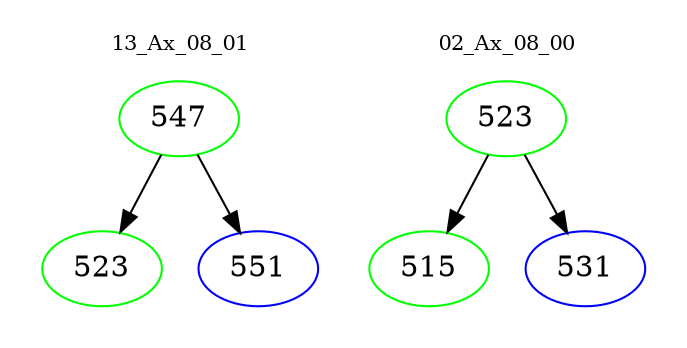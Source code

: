 digraph{
subgraph cluster_0 {
color = white
label = "13_Ax_08_01";
fontsize=10;
T0_547 [label="547", color="green"]
T0_547 -> T0_523 [color="black"]
T0_523 [label="523", color="green"]
T0_547 -> T0_551 [color="black"]
T0_551 [label="551", color="blue"]
}
subgraph cluster_1 {
color = white
label = "02_Ax_08_00";
fontsize=10;
T1_523 [label="523", color="green"]
T1_523 -> T1_515 [color="black"]
T1_515 [label="515", color="green"]
T1_523 -> T1_531 [color="black"]
T1_531 [label="531", color="blue"]
}
}
